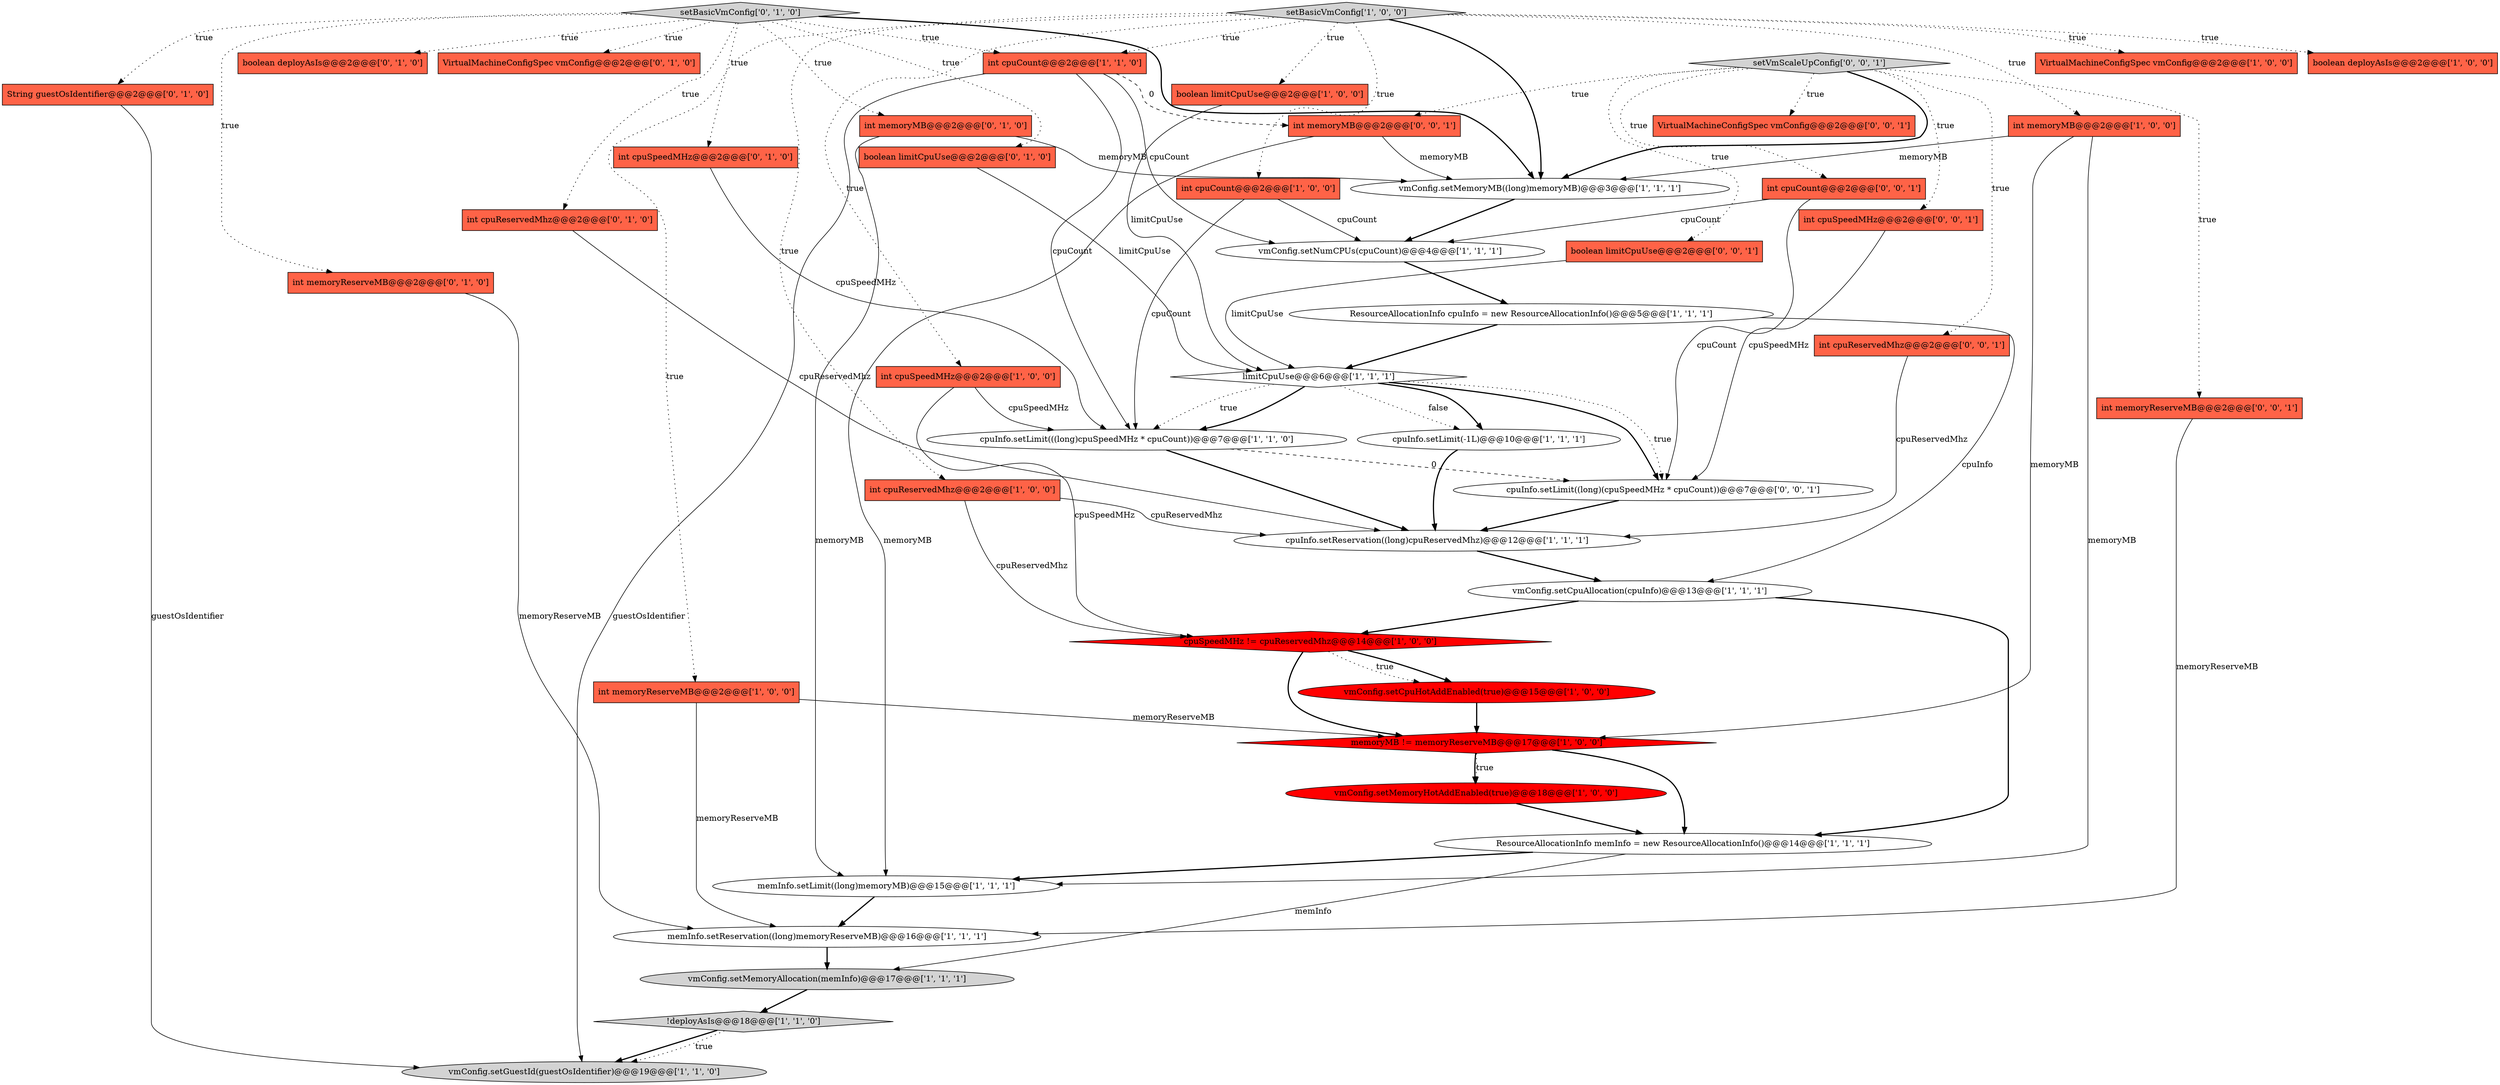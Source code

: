 digraph {
44 [style = filled, label = "int memoryMB@@@2@@@['0', '0', '1']", fillcolor = tomato, shape = box image = "AAA0AAABBB3BBB"];
30 [style = filled, label = "setBasicVmConfig['0', '1', '0']", fillcolor = lightgray, shape = diamond image = "AAA0AAABBB2BBB"];
31 [style = filled, label = "int cpuSpeedMHz@@@2@@@['0', '1', '0']", fillcolor = tomato, shape = box image = "AAA0AAABBB2BBB"];
43 [style = filled, label = "int memoryReserveMB@@@2@@@['0', '0', '1']", fillcolor = tomato, shape = box image = "AAA0AAABBB3BBB"];
20 [style = filled, label = "vmConfig.setCpuAllocation(cpuInfo)@@@13@@@['1', '1', '1']", fillcolor = white, shape = ellipse image = "AAA0AAABBB1BBB"];
33 [style = filled, label = "int cpuReservedMhz@@@2@@@['0', '1', '0']", fillcolor = tomato, shape = box image = "AAA0AAABBB2BBB"];
10 [style = filled, label = "int cpuSpeedMHz@@@2@@@['1', '0', '0']", fillcolor = tomato, shape = box image = "AAA0AAABBB1BBB"];
39 [style = filled, label = "int cpuReservedMhz@@@2@@@['0', '0', '1']", fillcolor = tomato, shape = box image = "AAA0AAABBB3BBB"];
7 [style = filled, label = "vmConfig.setGuestId(guestOsIdentifier)@@@19@@@['1', '1', '0']", fillcolor = lightgray, shape = ellipse image = "AAA0AAABBB1BBB"];
26 [style = filled, label = "int cpuReservedMhz@@@2@@@['1', '0', '0']", fillcolor = tomato, shape = box image = "AAA0AAABBB1BBB"];
0 [style = filled, label = "setBasicVmConfig['1', '0', '0']", fillcolor = lightgray, shape = diamond image = "AAA0AAABBB1BBB"];
22 [style = filled, label = "vmConfig.setMemoryAllocation(memInfo)@@@17@@@['1', '1', '1']", fillcolor = lightgray, shape = ellipse image = "AAA0AAABBB1BBB"];
19 [style = filled, label = "ResourceAllocationInfo cpuInfo = new ResourceAllocationInfo()@@@5@@@['1', '1', '1']", fillcolor = white, shape = ellipse image = "AAA0AAABBB1BBB"];
15 [style = filled, label = "vmConfig.setCpuHotAddEnabled(true)@@@15@@@['1', '0', '0']", fillcolor = red, shape = ellipse image = "AAA1AAABBB1BBB"];
21 [style = filled, label = "int cpuCount@@@2@@@['1', '0', '0']", fillcolor = tomato, shape = box image = "AAA0AAABBB1BBB"];
28 [style = filled, label = "boolean limitCpuUse@@@2@@@['0', '1', '0']", fillcolor = tomato, shape = box image = "AAA0AAABBB2BBB"];
12 [style = filled, label = "ResourceAllocationInfo memInfo = new ResourceAllocationInfo()@@@14@@@['1', '1', '1']", fillcolor = white, shape = ellipse image = "AAA0AAABBB1BBB"];
13 [style = filled, label = "vmConfig.setMemoryMB((long)memoryMB)@@@3@@@['1', '1', '1']", fillcolor = white, shape = ellipse image = "AAA0AAABBB1BBB"];
45 [style = filled, label = "setVmScaleUpConfig['0', '0', '1']", fillcolor = lightgray, shape = diamond image = "AAA0AAABBB3BBB"];
18 [style = filled, label = "cpuInfo.setLimit(((long)cpuSpeedMHz * cpuCount))@@@7@@@['1', '1', '0']", fillcolor = white, shape = ellipse image = "AAA0AAABBB1BBB"];
35 [style = filled, label = "boolean deployAsIs@@@2@@@['0', '1', '0']", fillcolor = tomato, shape = box image = "AAA0AAABBB2BBB"];
38 [style = filled, label = "VirtualMachineConfigSpec vmConfig@@@2@@@['0', '0', '1']", fillcolor = tomato, shape = box image = "AAA0AAABBB3BBB"];
29 [style = filled, label = "VirtualMachineConfigSpec vmConfig@@@2@@@['0', '1', '0']", fillcolor = tomato, shape = box image = "AAA0AAABBB2BBB"];
11 [style = filled, label = "limitCpuUse@@@6@@@['1', '1', '1']", fillcolor = white, shape = diamond image = "AAA0AAABBB1BBB"];
32 [style = filled, label = "int memoryReserveMB@@@2@@@['0', '1', '0']", fillcolor = tomato, shape = box image = "AAA0AAABBB2BBB"];
17 [style = filled, label = "!deployAsIs@@@18@@@['1', '1', '0']", fillcolor = lightgray, shape = diamond image = "AAA0AAABBB1BBB"];
37 [style = filled, label = "int cpuSpeedMHz@@@2@@@['0', '0', '1']", fillcolor = tomato, shape = box image = "AAA0AAABBB3BBB"];
41 [style = filled, label = "int cpuCount@@@2@@@['0', '0', '1']", fillcolor = tomato, shape = box image = "AAA0AAABBB3BBB"];
36 [style = filled, label = "String guestOsIdentifier@@@2@@@['0', '1', '0']", fillcolor = tomato, shape = box image = "AAA0AAABBB2BBB"];
23 [style = filled, label = "memoryMB != memoryReserveMB@@@17@@@['1', '0', '0']", fillcolor = red, shape = diamond image = "AAA1AAABBB1BBB"];
25 [style = filled, label = "cpuInfo.setReservation((long)cpuReservedMhz)@@@12@@@['1', '1', '1']", fillcolor = white, shape = ellipse image = "AAA0AAABBB1BBB"];
40 [style = filled, label = "boolean limitCpuUse@@@2@@@['0', '0', '1']", fillcolor = tomato, shape = box image = "AAA0AAABBB3BBB"];
6 [style = filled, label = "cpuInfo.setLimit(-1L)@@@10@@@['1', '1', '1']", fillcolor = white, shape = ellipse image = "AAA0AAABBB1BBB"];
1 [style = filled, label = "boolean limitCpuUse@@@2@@@['1', '0', '0']", fillcolor = tomato, shape = box image = "AAA0AAABBB1BBB"];
34 [style = filled, label = "int memoryMB@@@2@@@['0', '1', '0']", fillcolor = tomato, shape = box image = "AAA0AAABBB2BBB"];
16 [style = filled, label = "memInfo.setLimit((long)memoryMB)@@@15@@@['1', '1', '1']", fillcolor = white, shape = ellipse image = "AAA0AAABBB1BBB"];
3 [style = filled, label = "int memoryReserveMB@@@2@@@['1', '0', '0']", fillcolor = tomato, shape = box image = "AAA0AAABBB1BBB"];
4 [style = filled, label = "vmConfig.setNumCPUs(cpuCount)@@@4@@@['1', '1', '1']", fillcolor = white, shape = ellipse image = "AAA0AAABBB1BBB"];
2 [style = filled, label = "cpuSpeedMHz != cpuReservedMhz@@@14@@@['1', '0', '0']", fillcolor = red, shape = diamond image = "AAA1AAABBB1BBB"];
24 [style = filled, label = "VirtualMachineConfigSpec vmConfig@@@2@@@['1', '0', '0']", fillcolor = tomato, shape = box image = "AAA0AAABBB1BBB"];
14 [style = filled, label = "int memoryMB@@@2@@@['1', '0', '0']", fillcolor = tomato, shape = box image = "AAA0AAABBB1BBB"];
8 [style = filled, label = "vmConfig.setMemoryHotAddEnabled(true)@@@18@@@['1', '0', '0']", fillcolor = red, shape = ellipse image = "AAA1AAABBB1BBB"];
5 [style = filled, label = "memInfo.setReservation((long)memoryReserveMB)@@@16@@@['1', '1', '1']", fillcolor = white, shape = ellipse image = "AAA0AAABBB1BBB"];
9 [style = filled, label = "boolean deployAsIs@@@2@@@['1', '0', '0']", fillcolor = tomato, shape = box image = "AAA0AAABBB1BBB"];
27 [style = filled, label = "int cpuCount@@@2@@@['1', '1', '0']", fillcolor = tomato, shape = box image = "AAA0AAABBB1BBB"];
42 [style = filled, label = "cpuInfo.setLimit((long)(cpuSpeedMHz * cpuCount))@@@7@@@['0', '0', '1']", fillcolor = white, shape = ellipse image = "AAA0AAABBB3BBB"];
30->13 [style = bold, label=""];
0->13 [style = bold, label=""];
2->15 [style = dotted, label="true"];
19->11 [style = bold, label=""];
45->38 [style = dotted, label="true"];
1->11 [style = solid, label="limitCpuUse"];
44->13 [style = solid, label="memoryMB"];
39->25 [style = solid, label="cpuReservedMhz"];
44->16 [style = solid, label="memoryMB"];
2->23 [style = bold, label=""];
45->40 [style = dotted, label="true"];
36->7 [style = solid, label="guestOsIdentifier"];
0->21 [style = dotted, label="true"];
27->4 [style = solid, label="cpuCount"];
3->23 [style = solid, label="memoryReserveMB"];
0->24 [style = dotted, label="true"];
2->15 [style = bold, label=""];
31->18 [style = solid, label="cpuSpeedMHz"];
33->25 [style = solid, label="cpuReservedMhz"];
23->12 [style = bold, label=""];
0->3 [style = dotted, label="true"];
45->43 [style = dotted, label="true"];
10->2 [style = solid, label="cpuSpeedMHz"];
43->5 [style = solid, label="memoryReserveMB"];
14->13 [style = solid, label="memoryMB"];
30->33 [style = dotted, label="true"];
26->2 [style = solid, label="cpuReservedMhz"];
0->10 [style = dotted, label="true"];
26->25 [style = solid, label="cpuReservedMhz"];
4->19 [style = bold, label=""];
45->44 [style = dotted, label="true"];
21->18 [style = solid, label="cpuCount"];
23->8 [style = bold, label=""];
11->18 [style = bold, label=""];
18->42 [style = dashed, label="0"];
19->20 [style = solid, label="cpuInfo"];
30->29 [style = dotted, label="true"];
30->32 [style = dotted, label="true"];
18->25 [style = bold, label=""];
34->13 [style = solid, label="memoryMB"];
22->17 [style = bold, label=""];
45->39 [style = dotted, label="true"];
0->14 [style = dotted, label="true"];
0->26 [style = dotted, label="true"];
30->28 [style = dotted, label="true"];
5->22 [style = bold, label=""];
3->5 [style = solid, label="memoryReserveMB"];
41->42 [style = solid, label="cpuCount"];
28->11 [style = solid, label="limitCpuUse"];
42->25 [style = bold, label=""];
37->42 [style = solid, label="cpuSpeedMHz"];
30->34 [style = dotted, label="true"];
45->41 [style = dotted, label="true"];
30->36 [style = dotted, label="true"];
25->20 [style = bold, label=""];
32->5 [style = solid, label="memoryReserveMB"];
11->6 [style = dotted, label="false"];
10->18 [style = solid, label="cpuSpeedMHz"];
16->5 [style = bold, label=""];
14->23 [style = solid, label="memoryMB"];
27->44 [style = dashed, label="0"];
0->9 [style = dotted, label="true"];
8->12 [style = bold, label=""];
30->31 [style = dotted, label="true"];
0->1 [style = dotted, label="true"];
40->11 [style = solid, label="limitCpuUse"];
15->23 [style = bold, label=""];
41->4 [style = solid, label="cpuCount"];
23->8 [style = dotted, label="true"];
30->27 [style = dotted, label="true"];
45->37 [style = dotted, label="true"];
11->6 [style = bold, label=""];
27->7 [style = solid, label="guestOsIdentifier"];
12->16 [style = bold, label=""];
45->13 [style = bold, label=""];
11->42 [style = bold, label=""];
11->18 [style = dotted, label="true"];
11->42 [style = dotted, label="true"];
21->4 [style = solid, label="cpuCount"];
20->2 [style = bold, label=""];
17->7 [style = bold, label=""];
14->16 [style = solid, label="memoryMB"];
27->18 [style = solid, label="cpuCount"];
30->35 [style = dotted, label="true"];
12->22 [style = solid, label="memInfo"];
34->16 [style = solid, label="memoryMB"];
20->12 [style = bold, label=""];
17->7 [style = dotted, label="true"];
0->27 [style = dotted, label="true"];
6->25 [style = bold, label=""];
13->4 [style = bold, label=""];
}
